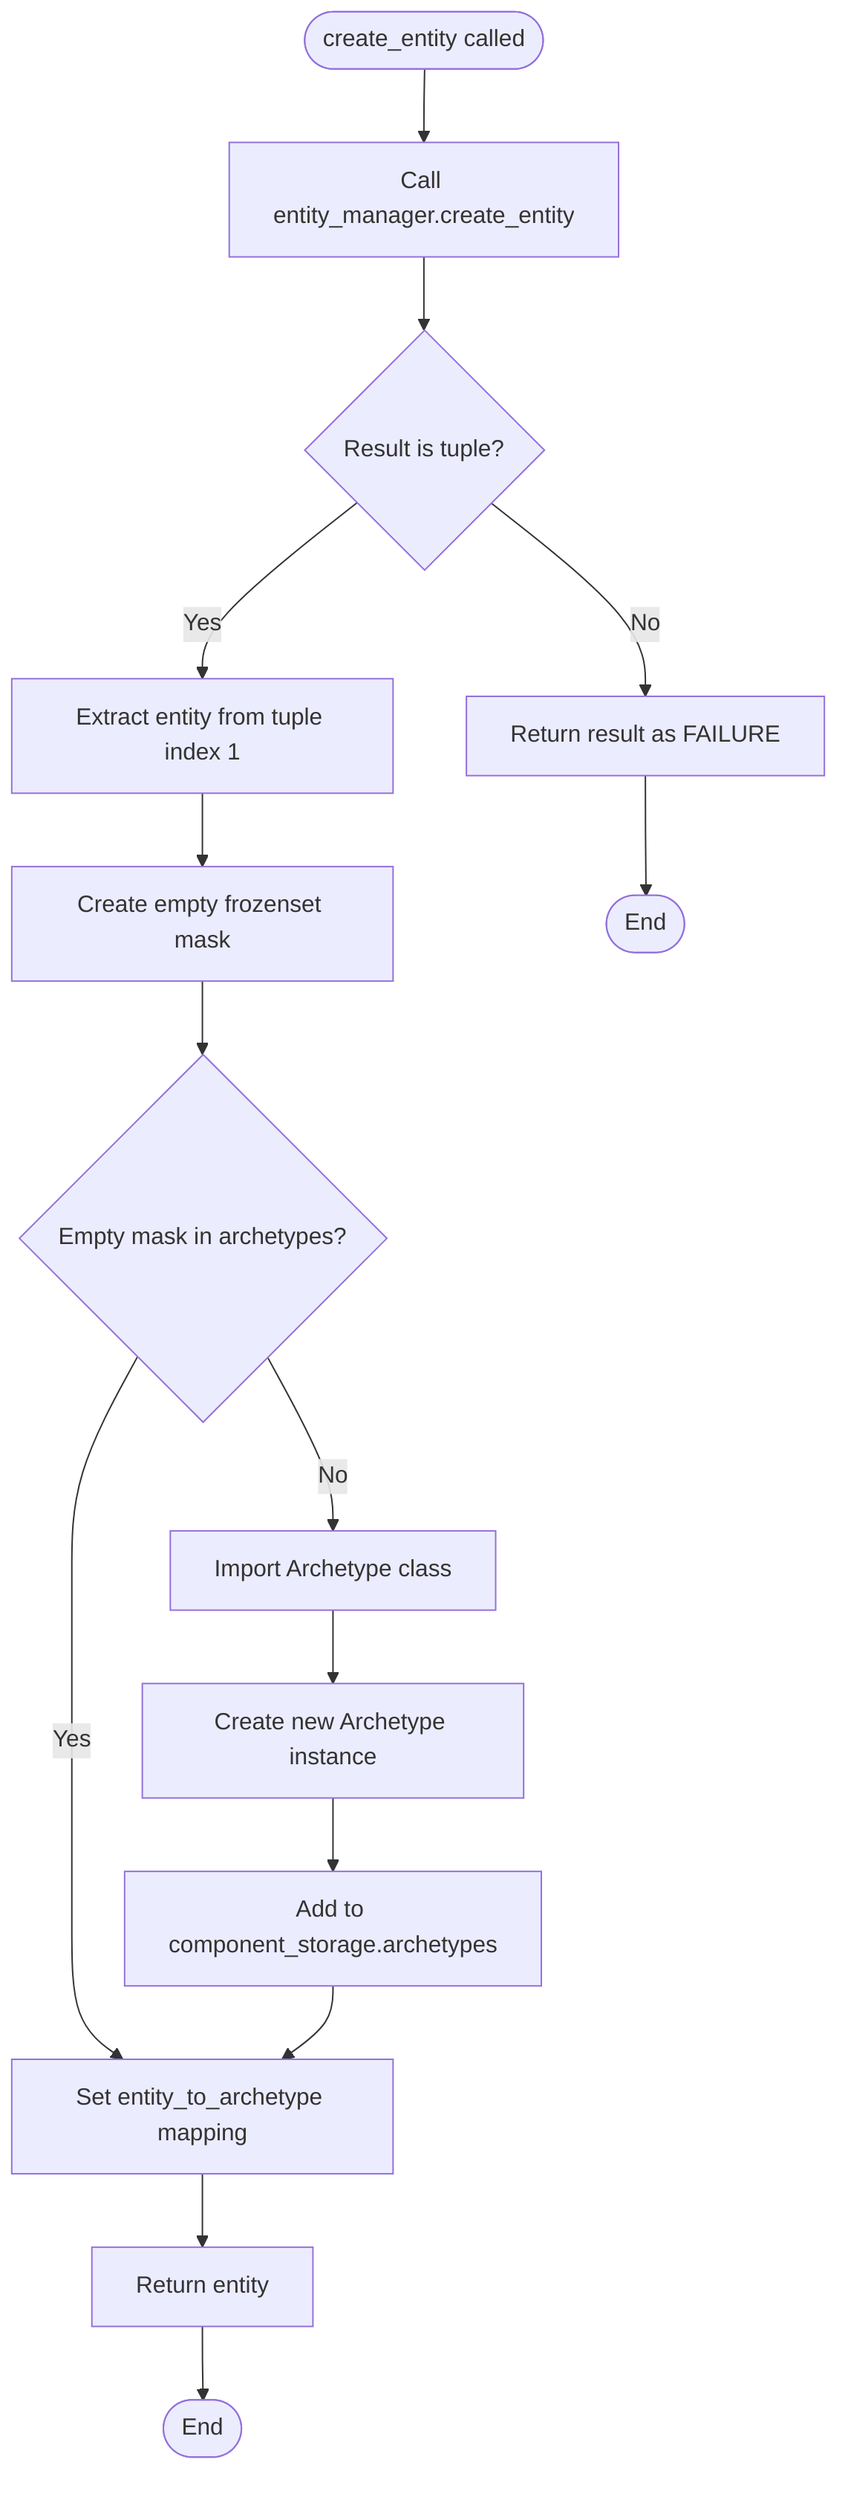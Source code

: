 flowchart TD
    Start([create_entity called]) --> CallEntityManager[Call entity_manager.create_entity]
    
    CallEntityManager --> CheckResult{Result is tuple?}
    
    CheckResult -->|Yes| ExtractEntity[Extract entity from tuple index 1]
    CheckResult -->|No| ReturnFailure[Return result as FAILURE]
    
    ExtractEntity --> CreateEmptyMask[Create empty frozenset mask]
    CreateEmptyMask --> CheckArchetypeExists{Empty mask in archetypes?}
    
    CheckArchetypeExists -->|No| ImportArchetype[Import Archetype class]
    CheckArchetypeExists -->|Yes| SetMapping[Set entity_to_archetype mapping]
    
    ImportArchetype --> CreateArchetype[Create new Archetype instance]
    CreateArchetype --> AddToArchetypes[Add to component_storage.archetypes]
    AddToArchetypes --> SetMapping
    
    SetMapping --> ReturnEntity[Return entity]
    
    ReturnFailure --> End1([End])
    ReturnEntity --> End2([End])
